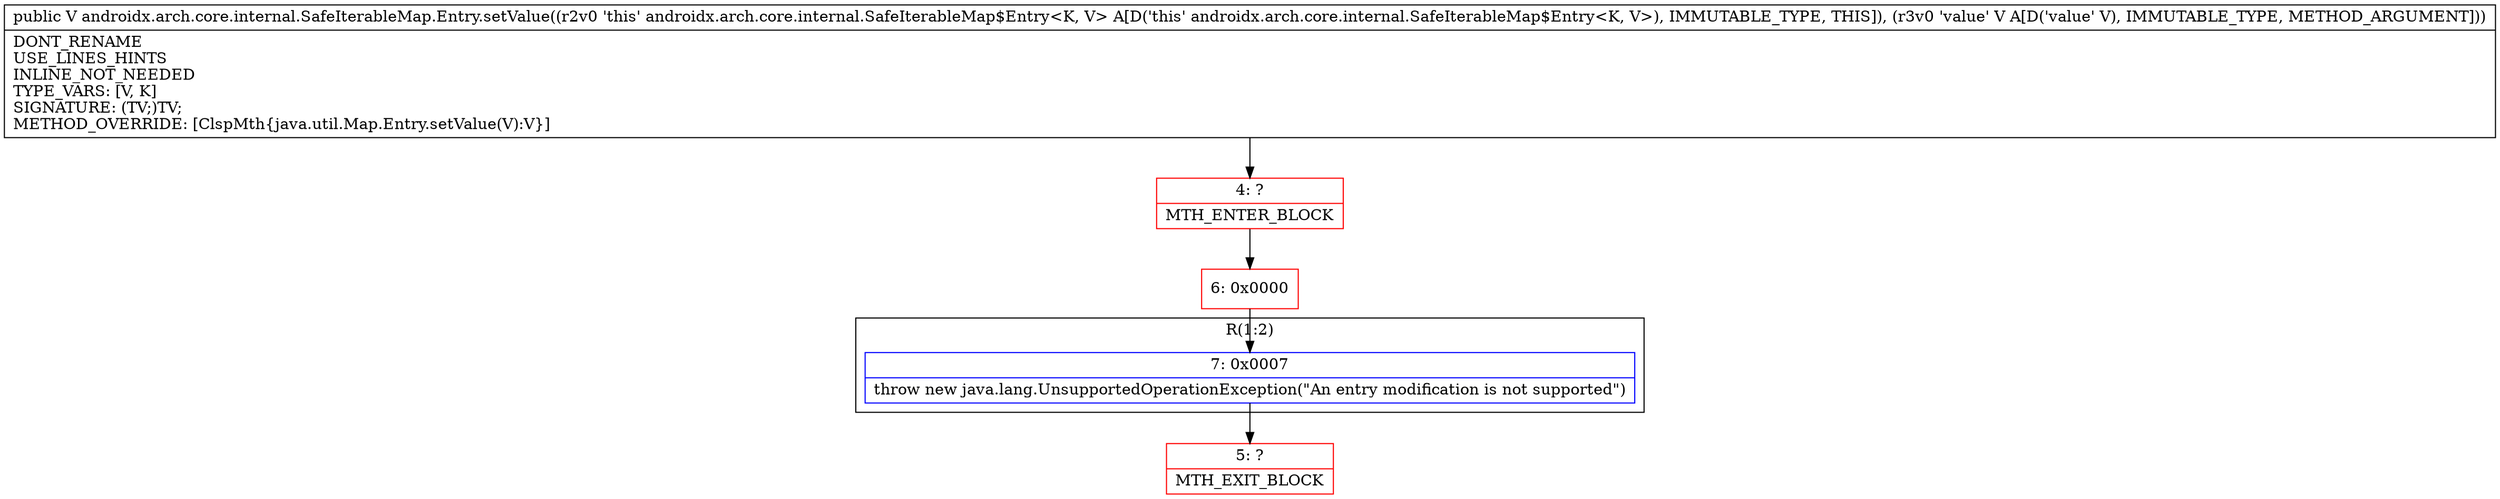 digraph "CFG forandroidx.arch.core.internal.SafeIterableMap.Entry.setValue(Ljava\/lang\/Object;)Ljava\/lang\/Object;" {
subgraph cluster_Region_1555499384 {
label = "R(1:2)";
node [shape=record,color=blue];
Node_7 [shape=record,label="{7\:\ 0x0007|throw new java.lang.UnsupportedOperationException(\"An entry modification is not supported\")\l}"];
}
Node_4 [shape=record,color=red,label="{4\:\ ?|MTH_ENTER_BLOCK\l}"];
Node_6 [shape=record,color=red,label="{6\:\ 0x0000}"];
Node_5 [shape=record,color=red,label="{5\:\ ?|MTH_EXIT_BLOCK\l}"];
MethodNode[shape=record,label="{public V androidx.arch.core.internal.SafeIterableMap.Entry.setValue((r2v0 'this' androidx.arch.core.internal.SafeIterableMap$Entry\<K, V\> A[D('this' androidx.arch.core.internal.SafeIterableMap$Entry\<K, V\>), IMMUTABLE_TYPE, THIS]), (r3v0 'value' V A[D('value' V), IMMUTABLE_TYPE, METHOD_ARGUMENT]))  | DONT_RENAME\lUSE_LINES_HINTS\lINLINE_NOT_NEEDED\lTYPE_VARS: [V, K]\lSIGNATURE: (TV;)TV;\lMETHOD_OVERRIDE: [ClspMth\{java.util.Map.Entry.setValue(V):V\}]\l}"];
MethodNode -> Node_4;Node_7 -> Node_5;
Node_4 -> Node_6;
Node_6 -> Node_7;
}

